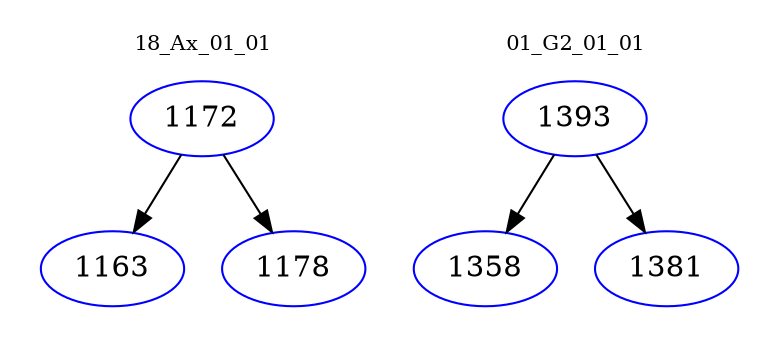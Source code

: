digraph{
subgraph cluster_0 {
color = white
label = "18_Ax_01_01";
fontsize=10;
T0_1172 [label="1172", color="blue"]
T0_1172 -> T0_1163 [color="black"]
T0_1163 [label="1163", color="blue"]
T0_1172 -> T0_1178 [color="black"]
T0_1178 [label="1178", color="blue"]
}
subgraph cluster_1 {
color = white
label = "01_G2_01_01";
fontsize=10;
T1_1393 [label="1393", color="blue"]
T1_1393 -> T1_1358 [color="black"]
T1_1358 [label="1358", color="blue"]
T1_1393 -> T1_1381 [color="black"]
T1_1381 [label="1381", color="blue"]
}
}
